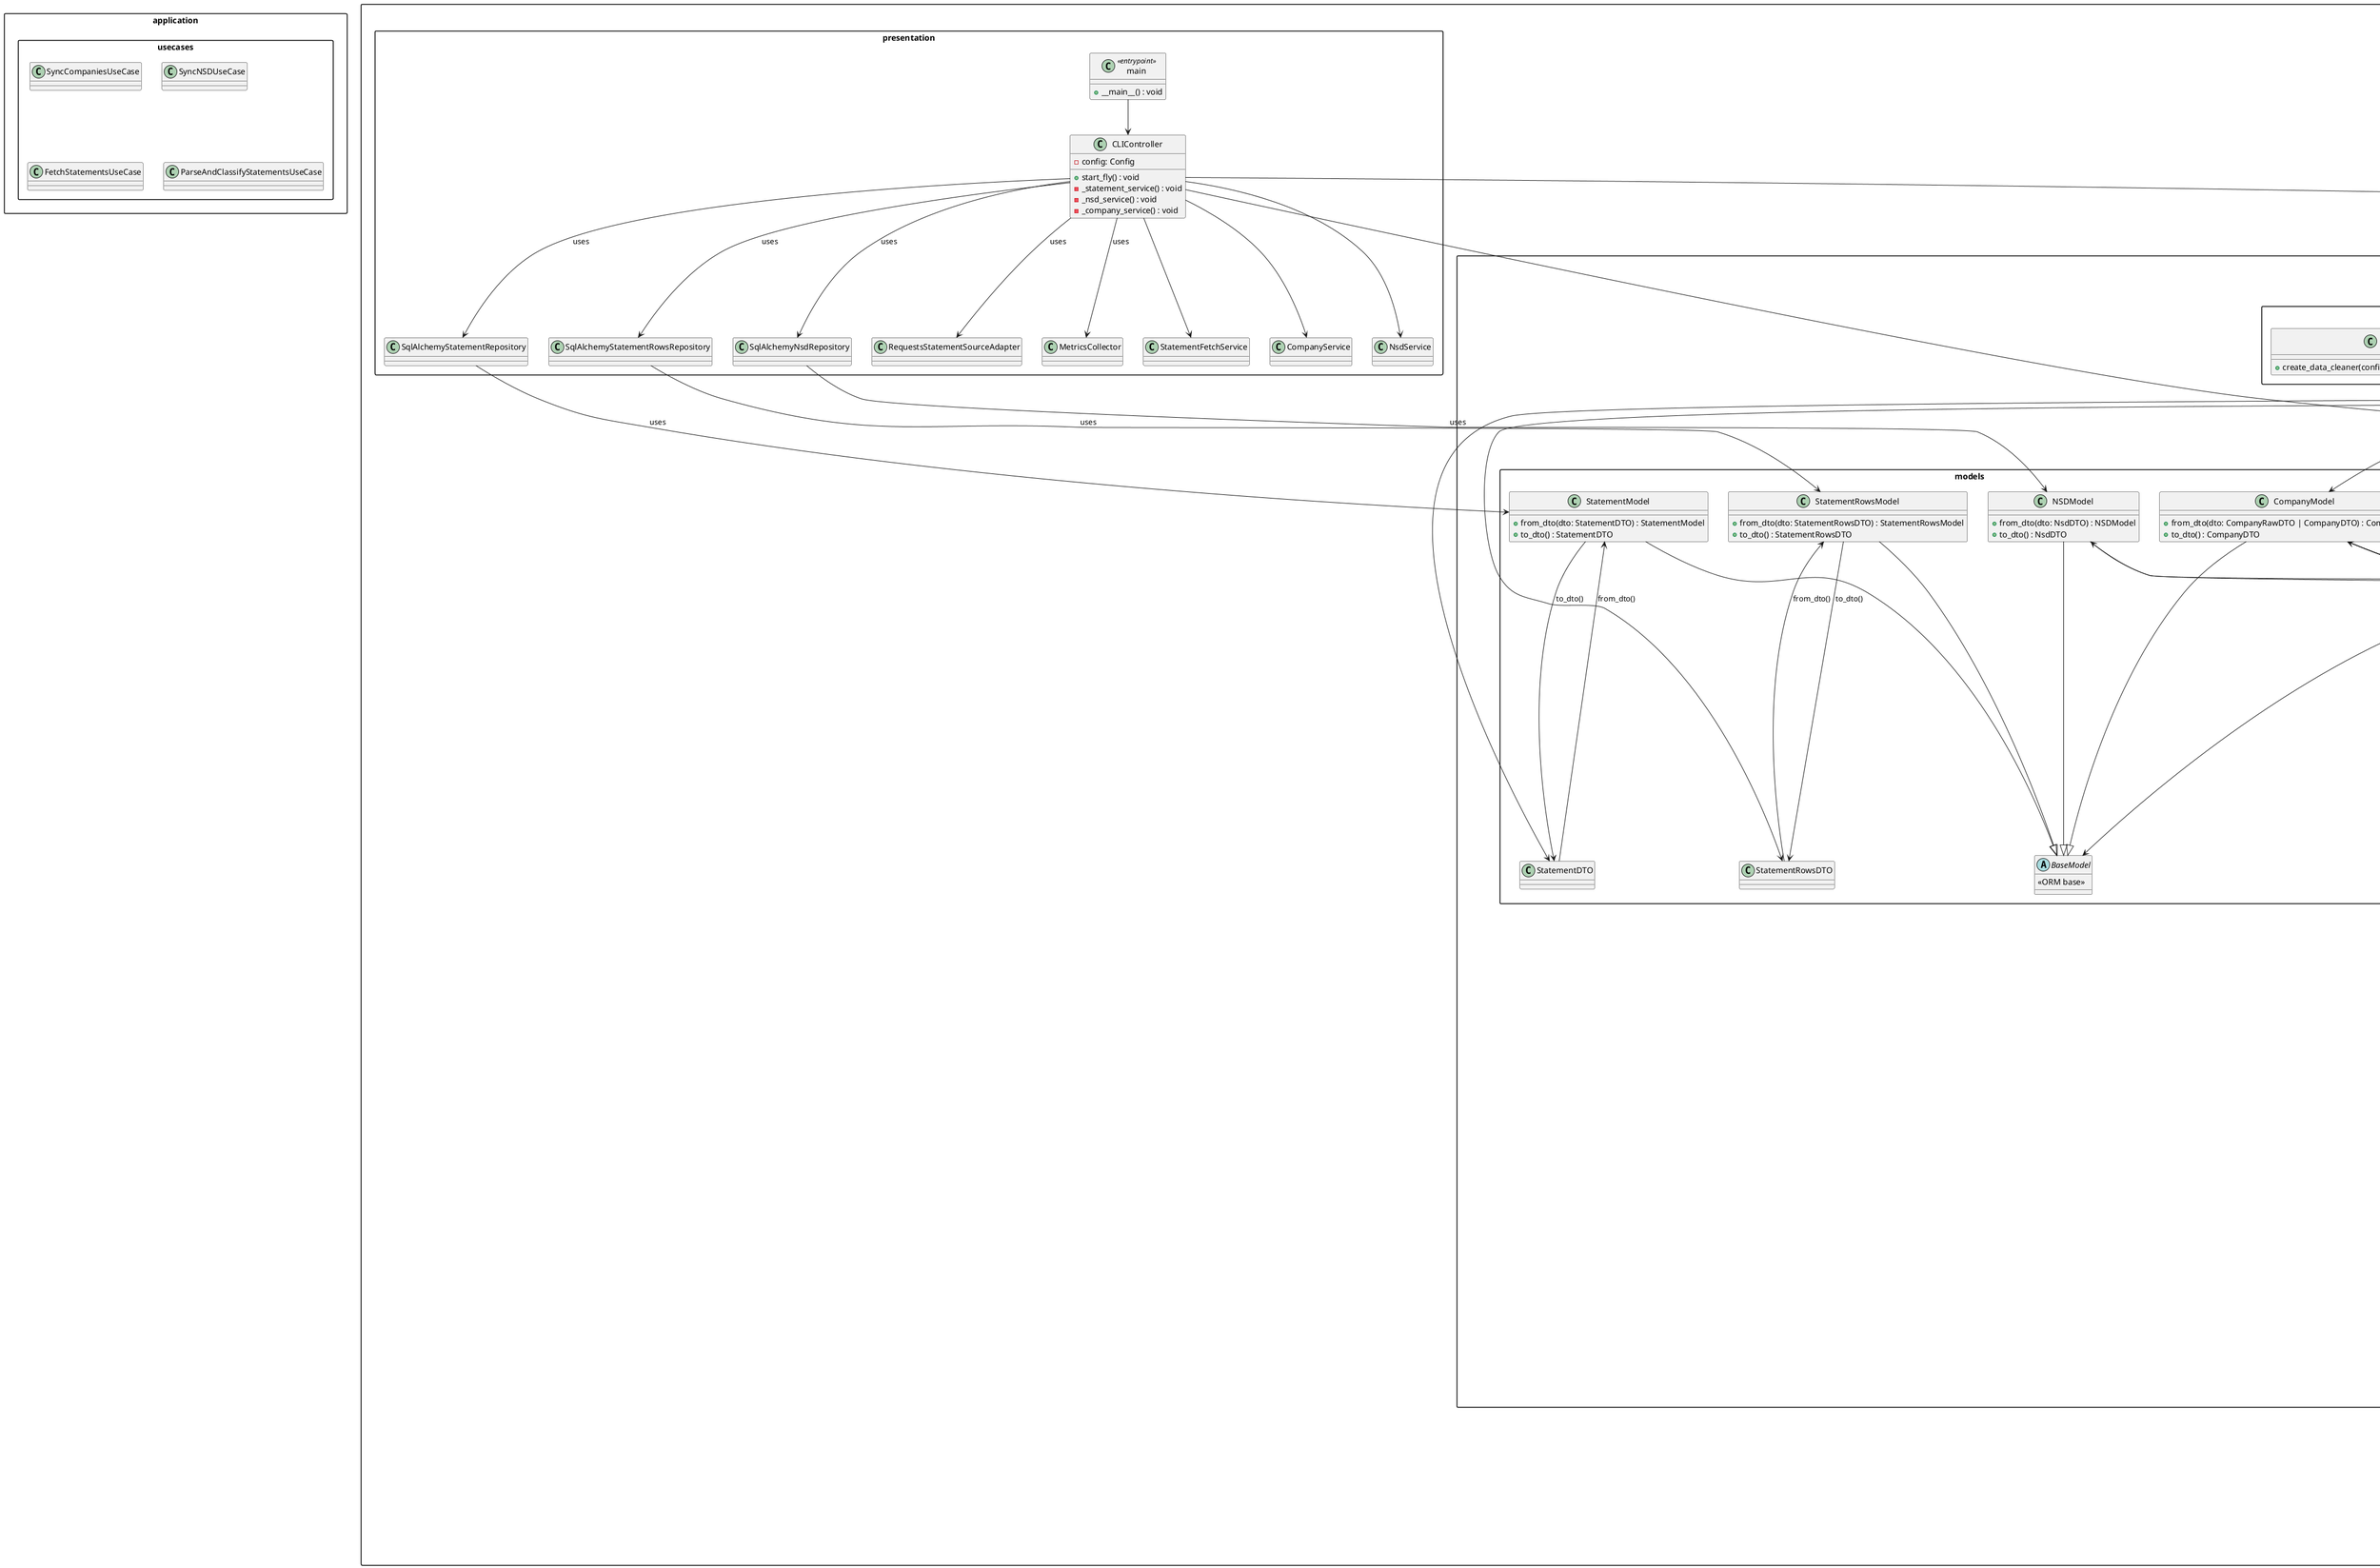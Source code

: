     @startuml
    skinparam packageStyle rectangle

    package "fly" {
        package "presentation" {
            class main <<entrypoint>> {
                +__main__() : void
            }
            main --> fly.presentation.CLIController

            class CLIController {
            -config: Config

            +start_fly() : void
            -_statement_service() : void
            -_nsd_service() : void
            -_company_service() : void
            }
            CLIController --> fly.infrastructure.config.Config
            CLIController --> CompanyService
            CLIController --> NsdService

            CLIController --> fly.infrastructure.repositories.SqlAlchemyCompanyRepository : uses
            CLIController --> SqlAlchemyNsdRepository : uses
            CLIController --> SqlAlchemyStatementRepository : uses
            CLIController --> SqlAlchemyStatementRowsRepository : uses
            CLIController --> RequestsStatementSourceAdapter : uses
            CLIController --> MetricsCollector : uses

            CLIController --> StatementFetchService
    }
    }
        package "services" {
            class CompanyService
            class NsdService
            class StatementFetchService
            class StatementParseService
            class NsdPredictionService

            CompanyService --> SyncCompaniesUseCase
            NsdService --> SyncNSDUseCase
            StatementFetchService --> FetchStatementsUseCase
            StatementParseService --> ParseAndClassifyStatementsUseCase
        }

        package "application.usecases" {
            class SyncCompaniesUseCase
            class SyncNSDUseCase
            class FetchStatementsUseCase
            class ParseAndClassifyStatementsUseCase
        }

        package "domain" {
            package "fly.domain.ports" {
                interface LoggerPort {
                    -message: str
                    -level: str
                    -progress: dict
                    -extra: dict
                    -worker_id : str
                }

                interface BaseRepositoryPort<T> {
                    +save_all(items: List<T>) : void
                    +get_all() : List<T>
                    +has_item(identifier: str) : bool
                    +get_by_id(id: str) : T
                }

                interface CompanyRepositoryPort
                CompanyRepositoryPort --|> BaseRepositoryPort        
                interface NSDRepositoryPort {
                }
                NSDRepositoryPort --|> BaseRepositoryPort

                interface StatementsRepositoryPort {
                }
                StatementsRepositoryPort --|> BaseRepositoryPort
            }
        }

        package "fly.domain.dto" {
            class CompanyDTO {
                +cvm_code: str
                +issuing_company: str
                +trading_name: str
                +company_name: str
                +cnpj: str
                +ticker_codes: str
                +isin_codes: str
                +other_codes: str
                +industry_sector: str
                +industry_subsector: str
                +industry_segment: str
                +industry_classification: str
                +industry_classification_eng: str
                +activity: str
                +company_segment: str
                +company_segment_eng: str
                +company_category: str
                +company_type: str
                +listing_segment: str
                +registrar: str
                +website: str
                +institution_common: str
                +institution_preferred: str
                +market: str
                +status: str
                +market_indicator: str
                +code: str
                +has_bdr: bool
                +type_bdr: str
                +has_quotation: bool
                +has_emissions: bool
                +date_quotation: datetime
                +last_date: datetime
                +listing_date: datetime

                +from_dict(raw: dict) : CompanyDTO
                +from_raw(raw: CompanyRawDTO) : CompanyDTO
            }
            CompanyDTO --> CompanyRawDTO

            class CompanyRawDTO {
                -cvm_code: str
                -issuing_company: str
                -trading_name: str
                -company_name: str
                -cnpj: str
                -ticker_codes: list
                -isin_codes: str
                -other_codes: list
                -industry_sector: str
                -industry_subsector: str
                -industry_segment: str
                -industry_classification: str
                -industry_classification_eng: str
                -activity: str
                -company_segment: str
                -company_segment_eng: str
                -company_category: str
                -company_type: str
                -listing_segment: str
                -registrar: str
                -website: str
                -institution_common: str
                -institution_preferred: str
                -market: str
                -status: str
                -market_indicator: str
                -code: str
                -has_bdr: bool
                -type_bdr: str
                -has_quotation: bool
                -has_emissions: bool
                -date_quotation: datetime
                -last_date: datetime
                -listing_date: datetime
            }

            class NsdDTO {
                +nsd: int
                +company_name: str
                +quarter: datetime
                +version: str
                +nsd_type: str
                +dri: str
                +auditor: str
                +responsible_auditor: str
                +protocol: str
                +sent_date: datetime
                +reason: str

                +from_dict(raw: dict) : NsdDTO
            }
        }

        package "fly.infrastructure" {
            package "fly.infrastructure.config" {
                class DatabaseConfig {
                    -data_dir: Path
                    -db_filename: str
                    -tables: str
                    -connection_string: str

                    +load_database_config() : DatabaseConfig
                }

                class PathConfig {
                    -temp_dir : Path
                    -log_dir : Path
                    -data_dir : Path
                    -root_dir : Path

                    +load_paths() : PathConfig
                }

                class ExchangeApiConfig{
                    -language : str
                    -company_endpoint : str
                    -nsd_endpoint : str

                    +load_exchange_api_config() : ExchangeApiConfig
                }

                class ScrapingConfig{
                    -user_agents : List
                    -referers : List
                    -languages : List
                    -test_internet : str
                    -timeout: int
                    -max_attempts : int

                    +load_scraping_config() : ScrapingConfig
                }

                class LoggingConfig{
                    -log_dir: Path
                    -log_file_name: str
                    -level: str

                    +load_logging_config() : LoggingConfig
                }

                 class GlobalSettingsConfig{
                    -app_name: str
                    -wait: int
                    -threshold: int
                    -max_linear_holes: int
                    -max_workers: int
                    -batch_size: int
                    -queue_size: int

                    +load_logging_config() : GlobalSettingsConfig
                }

                class DomainConfig{
                    -words_to_remove: list
                    -statements_types: list

                    +load_domain_config() : DomainConfig
                }

                class StatementsConfig{
                    -statement_items: list
                    -capital_items: list
                    -url_df: str
                    -url_capital: str

                    +load_statements_config() : StatementsConfig
                }

                class Config {
                    -paths : PathConfig
                    -database : DatabaseConfig
                    -exchange : ExchangeApiConfig
                    -scraping : ScrapingConfig
                    -logging : LoggingConfig
                    -global_settings : GlobalSettingsConfig
                    -domain : DomainConfig
                    -statements : StatementsConfig
                }

                Config --> fly.infrastructure.config.DatabaseConfig
                Config --> fly.infrastructure.config.PathConfig
                Config --> fly.infrastructure.config.ExchangeApiConfig
                Config --> fly.infrastructure.config.ScrapingConfig
                Config --> fly.infrastructure.config.LoggingConfig
                Config --> fly.infrastructure.config.GlobalSettingsConfig
                Config --> fly.infrastructure.config.DomainConfig
                Config --> fly.infrastructure.config.StatementsConfig
            }
        package "fly.infrastructure.factories" {
            class DataCleanerFactory <<factory>> {
                +create_data_cleaner(config: Config, logger: LoggerPort) : DataCleaner
            }
        }
        package "fly.infrastructure.helpers" {
            class DataCleaner {
                +clean_text(...) : str
                +clean_number(...) : float
                +clean_date(...) : datetime
                +clean_dict_fields(...) : dict
            }

            DataCleaner --> fly.infrastructure.config.Config
        }
        package "fly.infrastructure.logging" {
            class Logger {
                -config : fly.infrastructure.config.Config
                -logger_name : str
                -progress_formatter : ProgressFormatter
                -context_tracker : ContextTracker
                -id_generator : IdGenerator
                -_logger : LoggerAdapter

                +log(... ) : void
                -_setup_logger(level: str) : LoggerAdapter
            }
            Logger --|> domain.LoggerPort
            Logger --> fly.infrastructure.config.Config
            Logger --> ContextTracker
            Logger --> ProgressFormatter
            Logger --> IdGenerator
            Logger --> LoggerAdapter

            class ContextTracker {
                +get_context() : str
            }

            class ProgressFormatter {
                +format(progress: dict) : str
            }

            class IdGenerator {
                +create_id(size: int = 0, string_id: str = None) : str
            }

            class MergedLoggerAdapter {
                -msg: str
                -kwargs: dict

                +process() : tuple[str, dict]
            }

            class SafeFormatter {
                -record: LogRecord

                +format() : str
            }
            MergedLoggerAdapter --|> logging.LoggerAdapter
            SafeFormatter --|> logging.Formatter

        }

        package "fly.infrastructure.models" {
            abstract class BaseModel {
                <<ORM base>>
            }

            class CompanyModel {
                +from_dto(dto: CompanyRawDTO | CompanyDTO) : CompanyModel
                +to_dto() : CompanyDTO
            }
            CompanyModel --|> BaseModel
            CompanyModel --> CompanyDTO : to_dto()
            CompanyModel --> CompanyRawDTO : to_dto()
            CompanyModel <-- CompanyDTO : from_dto()
            CompanyModel <-- CompanyRawDTO : from_dto()
            SqlAlchemyCompanyRepository --> CompanyModel : uses

            class NSDModel {
                +from_dto(dto: NsdDTO) : NSDModel
                +to_dto() : NsdDTO
            }
            NSDModel --|> BaseModel
            NSDModel --> NsdDTO : to_dto()
            NSDModel <-- NsdDTO : from_dto()
            SqlAlchemyNsdRepository --> NSDModel : uses

            class StatementModel {
                +from_dto(dto: StatementDTO) : StatementModel
                +to_dto() : StatementDTO
            }
            StatementModel --|> BaseModel
            StatementModel --> StatementDTO : to_dto()
            StatementModel <-- StatementDTO : from_dto()
            SqlAlchemyStatementRepository --> StatementModel : uses

            class StatementRowsModel {
                +from_dto(dto: StatementRowsDTO) : StatementRowsModel
                +to_dto() : StatementRowsDTO
            }
            StatementRowsModel --|> BaseModel
            StatementRowsModel --> StatementRowsDTO : to_dto()
            StatementRowsModel <-- StatementRowsDTO : from_dto()
            SqlAlchemyStatementRowsRepository --> StatementRowsModel : uses
        }

        package "fly.infrastructure.repositories" {
            class SqlAlchemyCompanyRepository {
                CompanyDTO : CompanyDTO
                +save_all(items: List[CompanyDTO]) : void
                +get_all() : List[CompanyDTO]
                +has_item(identifier: str) : bool
                +get_by_id(id: str) : CompanyDTO
                +get_all_primary_keys() : Set[str>
            }
            class SqlAlchemyNsdRepository {
                +save_all(items: List[NsdDTO]) : void
                +get_all() : List[NsdDTO]
                +has_item(identifier: int) : bool
                +get_by_id(id: int) : NsdDTO
                +get_all_primary_keys() : Set[int]
            }
            class SqlAlchemyStatementRepository {
                +save_all(items: List[StatementDTO]) : void
                +get_all() : List[StatementDTO]
                +has_item(identifier: str) : bool
                +get_by_id(id: str) : StatementDTO
            }
            class SqlAlchemyStatementRowsRepository {
                +save_all(items: List[StatementRowsDTO]) : void
                +get_all() : List[StatementRowsDTO]
                +has_item(identifier: str) : bool
                +get_by_id(id: str) : StatementRowsDTO
                +get_all_primary_keys() : Set[int]
            }

            SqlAlchemyCompanyRepository --|> CompanyRepositoryPort
            SqlAlchemyCompanyRepository --|> BaseRepository
            SqlAlchemyCompanyRepository --> CompanyDTO

            SqlAlchemyNsdRepository --|> NSDRepositoryPort
            SqlAlchemyNsdRepository --|> BaseRepository
            SqlAlchemyNsdRepository --> NsdDTO

            SqlAlchemyStatementRepository --|> StatementRepositoryPort
            SqlAlchemyStatementRepository --|> BaseRepository
            SqlAlchemyStatementRepository --> StatementDTO

            SqlAlchemyStatementRowsRepository --|> StatementRowsRepositoryPort
            SqlAlchemyStatementRowsRepository --|> BaseRepository
            SqlAlchemyStatementRowsRepository --> StatementRowsDTO
        }

            abstract class BaseRepository<T> {
                -config : Config
                -logger : LoggerPort
                -engine
                -Session

                +save_all(items: List<T>) : void
                +get_all() : List<T>
                +has_item(identifier: str) : bool
                +get_by_id(id: str) : T
            }
            BaseRepository --|> domain.ports.BaseRepositoryPort
            BaseRepository --> fly.infrastructure.config.Config
            BaseRepository --> domain.ports.LoggerPort
            BaseRepository --> fly.infrastructure.models.BaseModel


    }
    @enduml